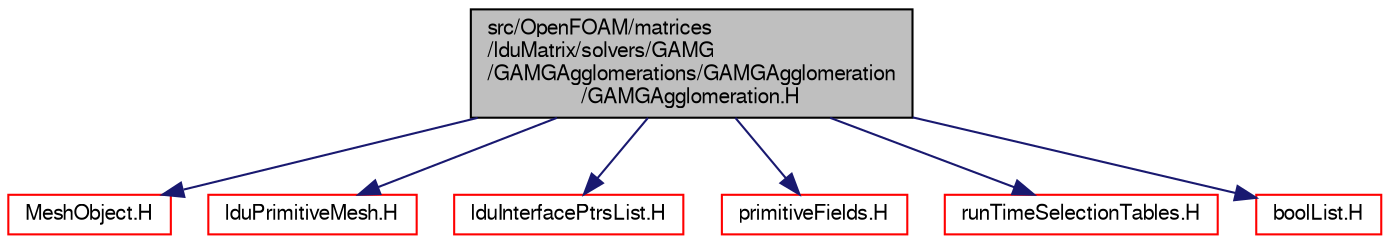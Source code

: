 digraph "src/OpenFOAM/matrices/lduMatrix/solvers/GAMG/GAMGAgglomerations/GAMGAgglomeration/GAMGAgglomeration.H"
{
  bgcolor="transparent";
  edge [fontname="FreeSans",fontsize="10",labelfontname="FreeSans",labelfontsize="10"];
  node [fontname="FreeSans",fontsize="10",shape=record];
  Node0 [label="src/OpenFOAM/matrices\l/lduMatrix/solvers/GAMG\l/GAMGAgglomerations/GAMGAgglomeration\l/GAMGAgglomeration.H",height=0.2,width=0.4,color="black", fillcolor="grey75", style="filled", fontcolor="black"];
  Node0 -> Node1 [color="midnightblue",fontsize="10",style="solid",fontname="FreeSans"];
  Node1 [label="MeshObject.H",height=0.2,width=0.4,color="red",URL="$a11174.html"];
  Node0 -> Node75 [color="midnightblue",fontsize="10",style="solid",fontname="FreeSans"];
  Node75 [label="lduPrimitiveMesh.H",height=0.2,width=0.4,color="red",URL="$a11162.html"];
  Node0 -> Node86 [color="midnightblue",fontsize="10",style="solid",fontname="FreeSans"];
  Node86 [label="lduInterfacePtrsList.H",height=0.2,width=0.4,color="red",URL="$a10655.html"];
  Node0 -> Node113 [color="midnightblue",fontsize="10",style="solid",fontname="FreeSans"];
  Node113 [label="primitiveFields.H",height=0.2,width=0.4,color="red",URL="$a09635.html",tooltip="Specialisations of Field<T> for scalar, vector and tensor. "];
  Node0 -> Node84 [color="midnightblue",fontsize="10",style="solid",fontname="FreeSans"];
  Node84 [label="runTimeSelectionTables.H",height=0.2,width=0.4,color="red",URL="$a09266.html",tooltip="Macros to ease declaration of run-time selection tables. "];
  Node0 -> Node131 [color="midnightblue",fontsize="10",style="solid",fontname="FreeSans"];
  Node131 [label="boolList.H",height=0.2,width=0.4,color="red",URL="$a12152.html"];
}

